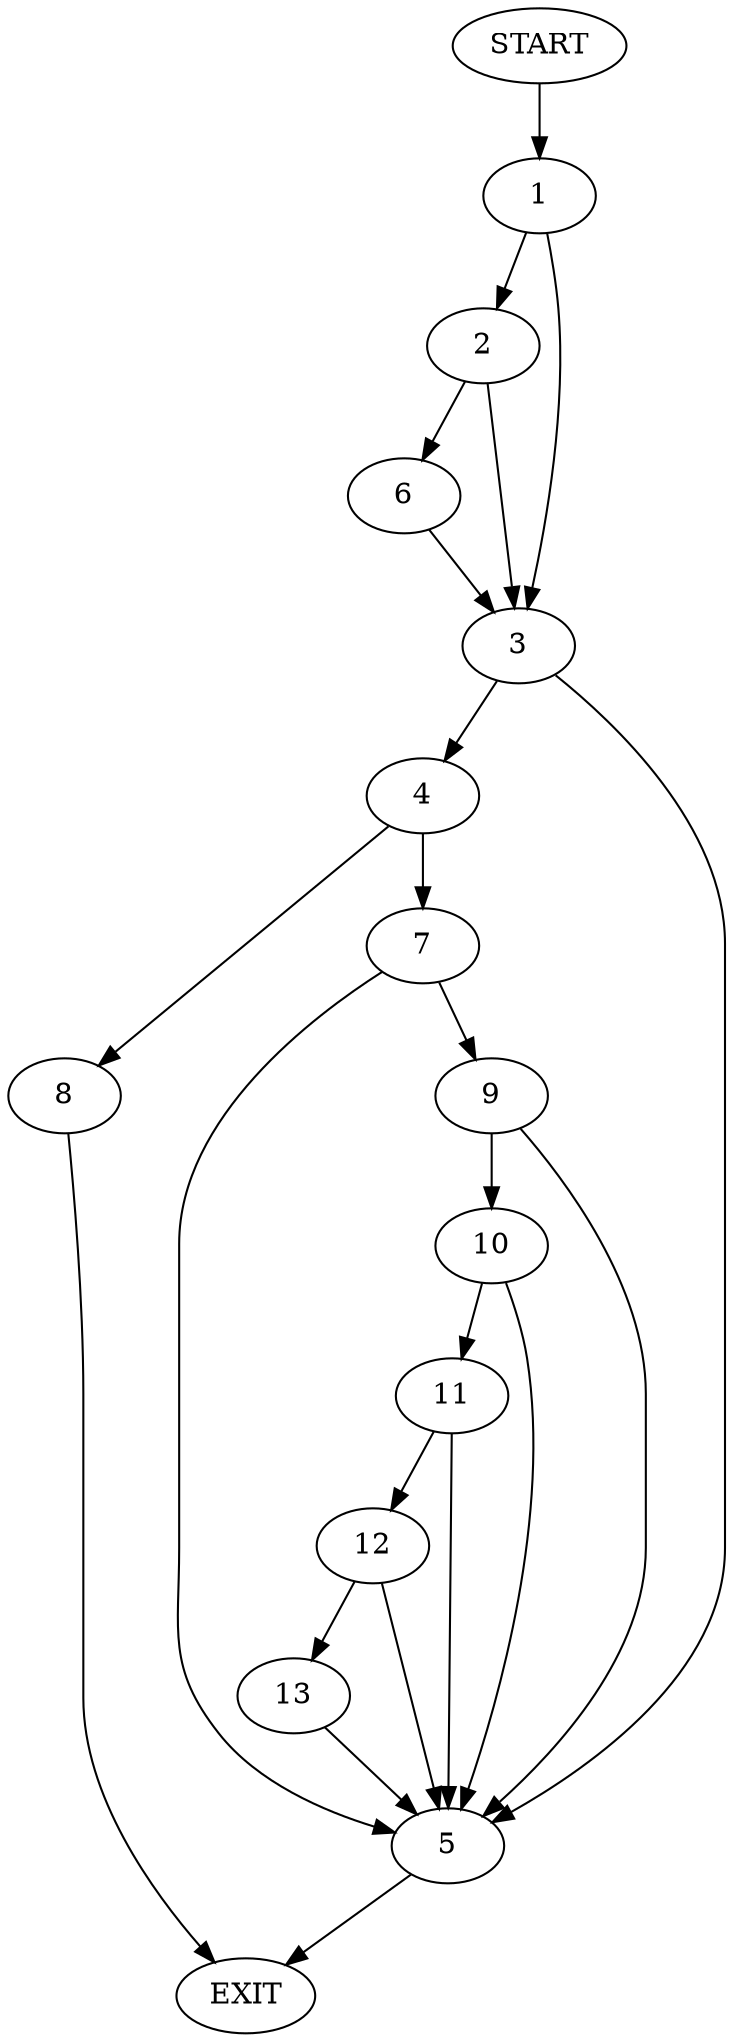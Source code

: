 digraph {
0 [label="START"]
14 [label="EXIT"]
0 -> 1
1 -> 2
1 -> 3
3 -> 4
3 -> 5
2 -> 6
2 -> 3
6 -> 3
5 -> 14
4 -> 7
4 -> 8
8 -> 14
7 -> 9
7 -> 5
9 -> 5
9 -> 10
10 -> 5
10 -> 11
11 -> 12
11 -> 5
12 -> 13
12 -> 5
13 -> 5
}
